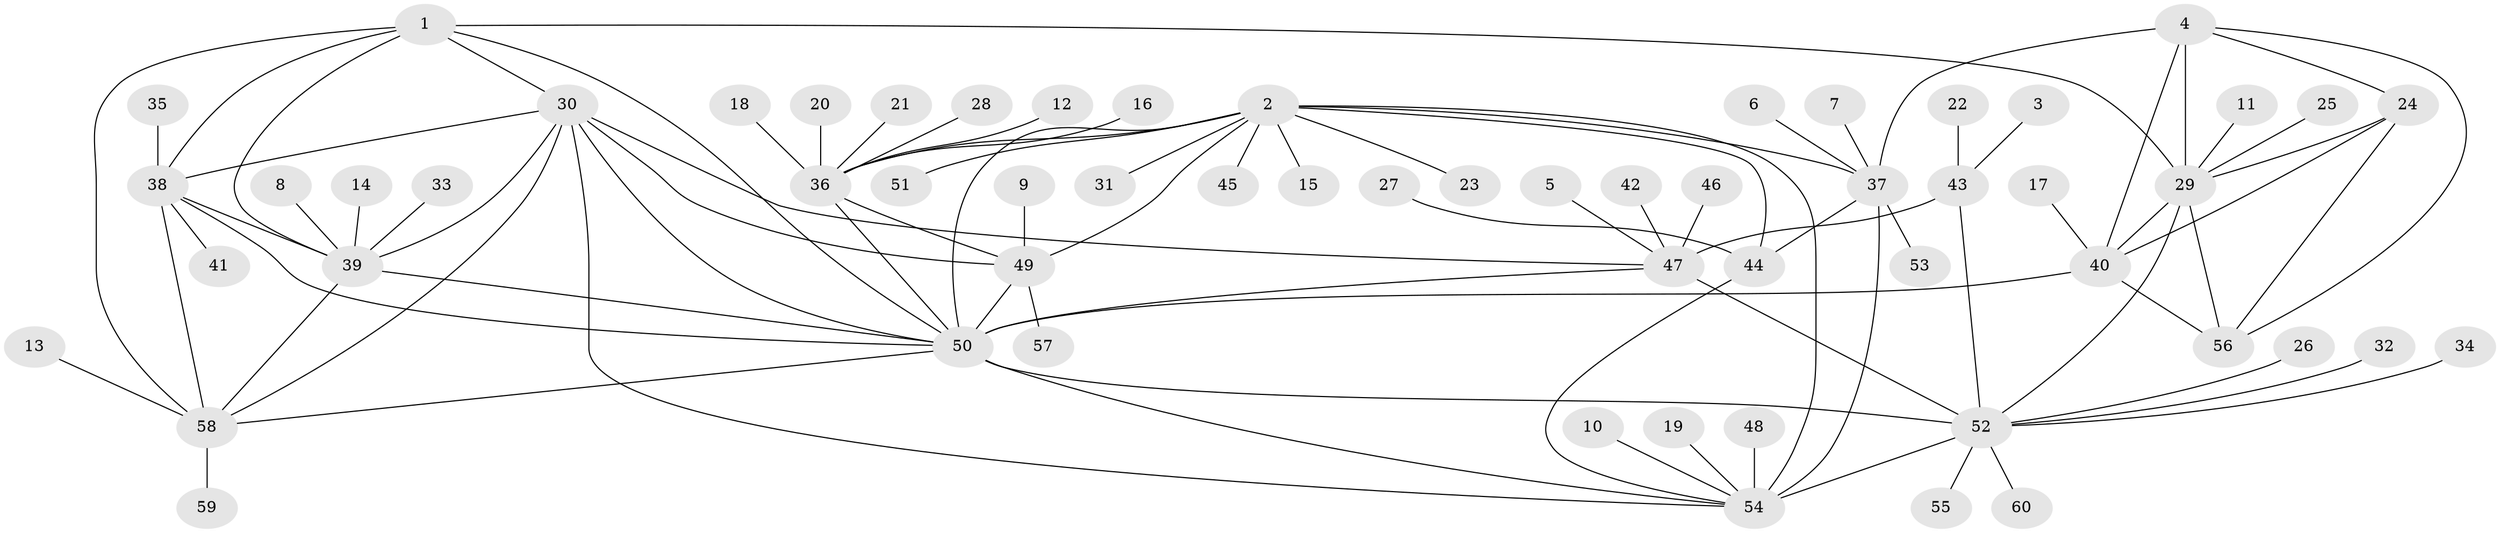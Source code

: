 // original degree distribution, {7: 0.041666666666666664, 9: 0.05, 12: 0.025, 11: 0.016666666666666666, 5: 0.03333333333333333, 6: 0.025, 8: 0.03333333333333333, 10: 0.016666666666666666, 13: 0.008333333333333333, 2: 0.1, 1: 0.6333333333333333, 3: 0.016666666666666666}
// Generated by graph-tools (version 1.1) at 2025/26/03/09/25 03:26:41]
// undirected, 60 vertices, 91 edges
graph export_dot {
graph [start="1"]
  node [color=gray90,style=filled];
  1;
  2;
  3;
  4;
  5;
  6;
  7;
  8;
  9;
  10;
  11;
  12;
  13;
  14;
  15;
  16;
  17;
  18;
  19;
  20;
  21;
  22;
  23;
  24;
  25;
  26;
  27;
  28;
  29;
  30;
  31;
  32;
  33;
  34;
  35;
  36;
  37;
  38;
  39;
  40;
  41;
  42;
  43;
  44;
  45;
  46;
  47;
  48;
  49;
  50;
  51;
  52;
  53;
  54;
  55;
  56;
  57;
  58;
  59;
  60;
  1 -- 29 [weight=1.0];
  1 -- 30 [weight=1.0];
  1 -- 38 [weight=1.0];
  1 -- 39 [weight=1.0];
  1 -- 50 [weight=1.0];
  1 -- 58 [weight=1.0];
  2 -- 15 [weight=1.0];
  2 -- 23 [weight=1.0];
  2 -- 31 [weight=1.0];
  2 -- 36 [weight=2.0];
  2 -- 37 [weight=3.0];
  2 -- 44 [weight=3.0];
  2 -- 45 [weight=1.0];
  2 -- 49 [weight=2.0];
  2 -- 50 [weight=4.0];
  2 -- 51 [weight=1.0];
  2 -- 54 [weight=3.0];
  3 -- 43 [weight=1.0];
  4 -- 24 [weight=2.0];
  4 -- 29 [weight=2.0];
  4 -- 37 [weight=1.0];
  4 -- 40 [weight=2.0];
  4 -- 56 [weight=2.0];
  5 -- 47 [weight=1.0];
  6 -- 37 [weight=1.0];
  7 -- 37 [weight=1.0];
  8 -- 39 [weight=1.0];
  9 -- 49 [weight=1.0];
  10 -- 54 [weight=1.0];
  11 -- 29 [weight=1.0];
  12 -- 36 [weight=1.0];
  13 -- 58 [weight=1.0];
  14 -- 39 [weight=1.0];
  16 -- 36 [weight=1.0];
  17 -- 40 [weight=1.0];
  18 -- 36 [weight=1.0];
  19 -- 54 [weight=1.0];
  20 -- 36 [weight=1.0];
  21 -- 36 [weight=1.0];
  22 -- 43 [weight=1.0];
  24 -- 29 [weight=1.0];
  24 -- 40 [weight=1.0];
  24 -- 56 [weight=1.0];
  25 -- 29 [weight=1.0];
  26 -- 52 [weight=1.0];
  27 -- 44 [weight=1.0];
  28 -- 36 [weight=1.0];
  29 -- 40 [weight=1.0];
  29 -- 52 [weight=1.0];
  29 -- 56 [weight=1.0];
  30 -- 38 [weight=1.0];
  30 -- 39 [weight=1.0];
  30 -- 47 [weight=1.0];
  30 -- 49 [weight=1.0];
  30 -- 50 [weight=1.0];
  30 -- 54 [weight=1.0];
  30 -- 58 [weight=1.0];
  32 -- 52 [weight=1.0];
  33 -- 39 [weight=1.0];
  34 -- 52 [weight=1.0];
  35 -- 38 [weight=1.0];
  36 -- 49 [weight=1.0];
  36 -- 50 [weight=2.0];
  37 -- 44 [weight=1.0];
  37 -- 53 [weight=1.0];
  37 -- 54 [weight=1.0];
  38 -- 39 [weight=1.0];
  38 -- 41 [weight=1.0];
  38 -- 50 [weight=1.0];
  38 -- 58 [weight=1.0];
  39 -- 50 [weight=1.0];
  39 -- 58 [weight=1.0];
  40 -- 50 [weight=1.0];
  40 -- 56 [weight=1.0];
  42 -- 47 [weight=1.0];
  43 -- 47 [weight=2.0];
  43 -- 52 [weight=6.0];
  44 -- 54 [weight=1.0];
  46 -- 47 [weight=1.0];
  47 -- 50 [weight=1.0];
  47 -- 52 [weight=3.0];
  48 -- 54 [weight=1.0];
  49 -- 50 [weight=2.0];
  49 -- 57 [weight=1.0];
  50 -- 52 [weight=1.0];
  50 -- 54 [weight=1.0];
  50 -- 58 [weight=1.0];
  52 -- 54 [weight=1.0];
  52 -- 55 [weight=1.0];
  52 -- 60 [weight=1.0];
  58 -- 59 [weight=1.0];
}
